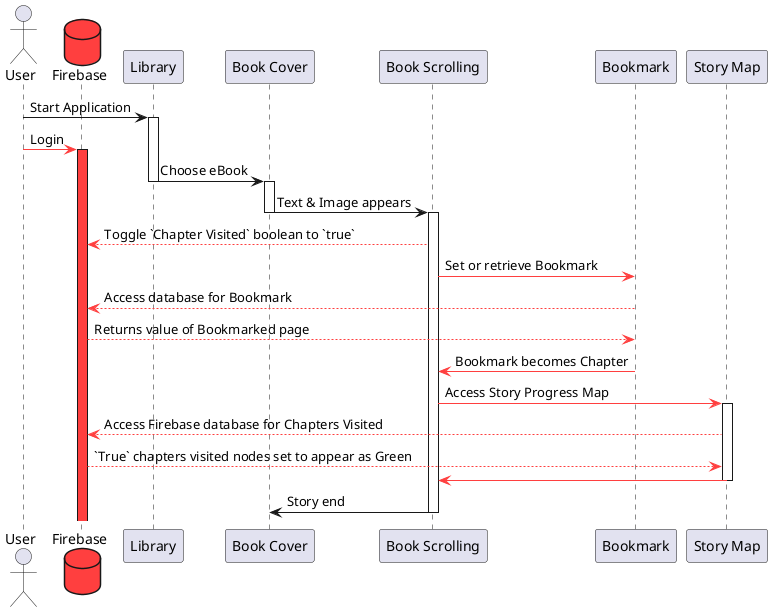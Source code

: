 @startuml
'https://plantuml.com/sequence-diagram

actor User
database "Firebase" as Firebase #FF3F3F
participant "Library" as Library
participant "Book Cover" as Cover
participant "Book Scrolling" as Chapter
participant "Bookmark" as Bookmark
participant "Story Map" as Map


User -> Library: Start Application
activate Library
User -[#FF3F3F]> Firebase: Login
activate Firebase #FF3F3F
Library -> Cover: Choose eBook
deactivate Library
activate Cover
Cover -> Chapter: Text & Image appears
deactivate Cover
activate Chapter
Chapter --[#FF3F3F]> Firebase: Toggle `Chapter Visited` boolean to `true`
Chapter -[#FF3F3F]> Bookmark : Set or retrieve Bookmark
Bookmark --[#FF3F3F]> Firebase: Access database for Bookmark
Firebase --[#FF3F3F]> Bookmark: Returns value of Bookmarked page
Bookmark -[#FF3F3F]> Chapter: Bookmark becomes Chapter
Chapter -[#FF3F3F]> Map : Access Story Progress Map
activate Map
Map --[#FF3F3F]> Firebase: Access Firebase database for Chapters Visited
Firebase --[#FF3F3F]> Map: `True` chapters visited nodes set to appear as Green
Map -[#FF3F3F]> Chapter
deactivate Map
Chapter -> Cover : Story end
deactivate Chapter

@enduml
